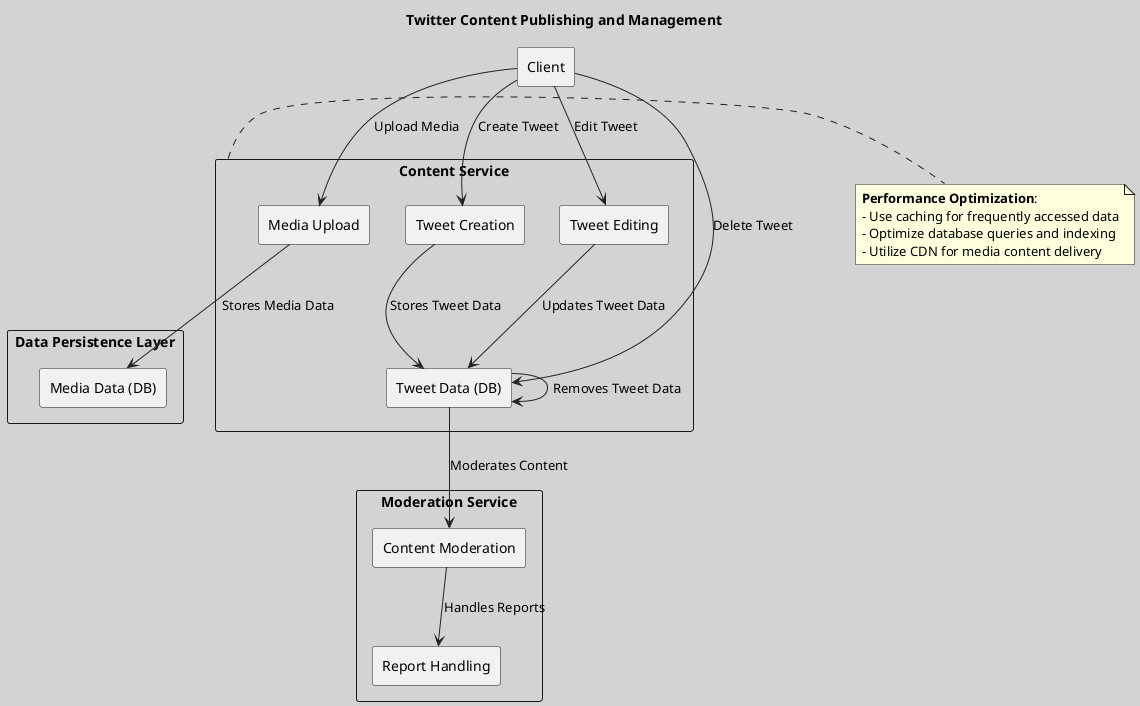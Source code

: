 @startuml

skinparam backgroundColor #D3D3D3
skinparam class {
  BackgroundColor #FFFFFF
  BorderColor #222
  ArrowColor #222
  FontName "Arial"
  FontSize 14
}

title Twitter Content Publishing and Management

rectangle "Client" as Client

rectangle "Content Service" as CS {
  rectangle "Tweet Creation" as TC
  rectangle "Tweet Editing" as TE
  rectangle "Tweet Deletion" as TD
  rectangle "Media Upload" as MU
}

rectangle "Moderation Service" as MS {
  rectangle "Content Moderation" as CM
  rectangle "Report Handling" as RH
}

rectangle "Data Persistence Layer" as DPS {
  rectangle "Tweet Data (DB)" as TD
  rectangle "Media Data (DB)" as MD
}

Client -down-> TC : Create Tweet
TC -down-> TD : Stores Tweet Data
Client -down-> TE : Edit Tweet
TE -down-> TD : Updates Tweet Data
Client -down-> TD : Delete Tweet
TD -down-> TD : Removes Tweet Data
Client -down-> MU : Upload Media
MU -down-> MD : Stores Media Data
TD -down-> CM : Moderates Content
CM -down-> RH : Handles Reports

note right of CS
  **Performance Optimization**:
  - Use caching for frequently accessed data
  - Optimize database queries and indexing
  - Utilize CDN for media content delivery
end note

@enduml
